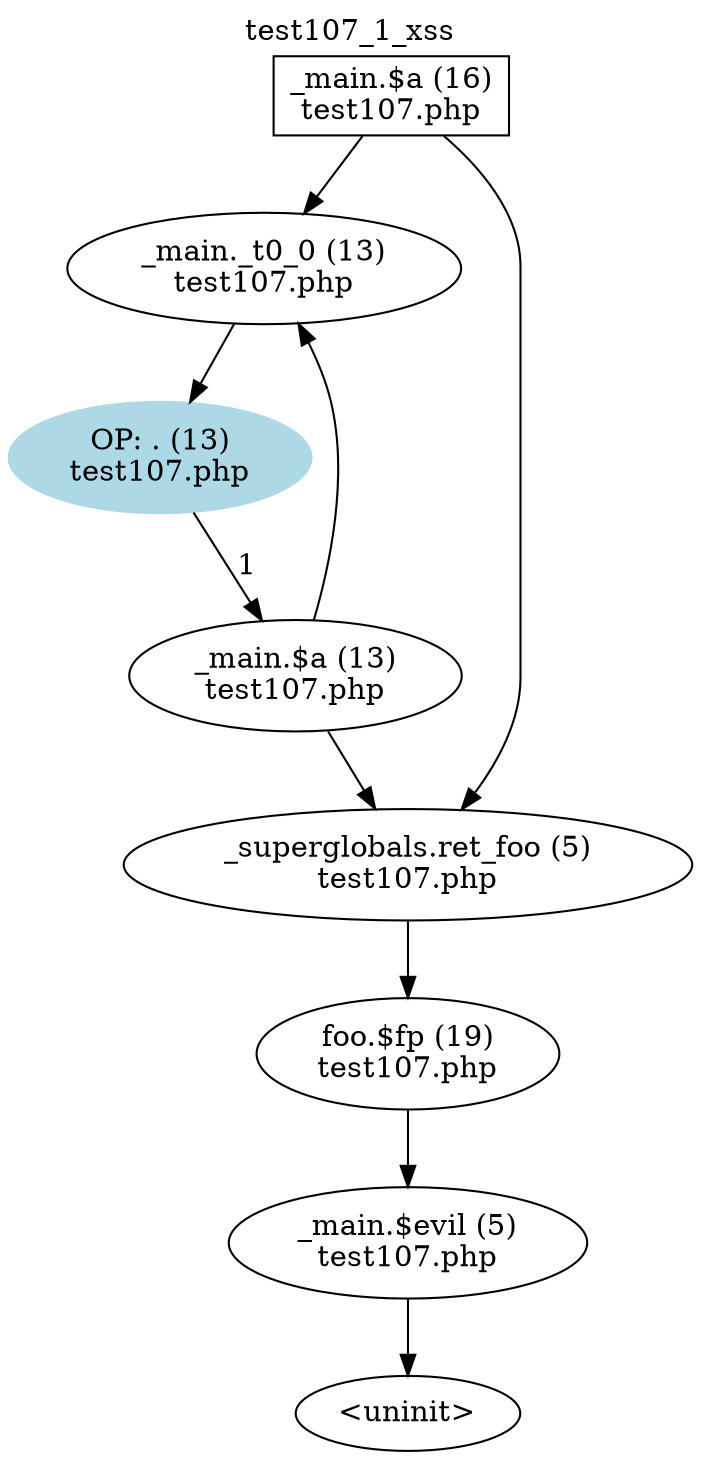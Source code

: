digraph cfg {
  label="test107_1_xss";
  labelloc=t;
  n1 [shape=box, label="_main.$a (16)\ntest107.php"];
  n2 [shape=ellipse, label="_main._t0_0 (13)\ntest107.php"];
  n3 [shape=ellipse, label="_superglobals.ret_foo (5)\ntest107.php"];
  n4 [shape=ellipse, label="OP: . (13)\ntest107.php",style=filled,color=lightblue];
  n5 [shape=ellipse, label="foo.$fp (19)\ntest107.php"];
  n6 [shape=ellipse, label="_main.$a (13)\ntest107.php"];
  n7 [shape=ellipse, label="_main.$evil (5)\ntest107.php"];
  n8 [shape=ellipse, label="<uninit>"];
  n1 -> n2;
  n1 -> n3;
  n2 -> n4;
  n3 -> n5;
  n4 -> n6[label="1"];
  n5 -> n7;
  n6 -> n2;
  n6 -> n3;
  n7 -> n8;
}
